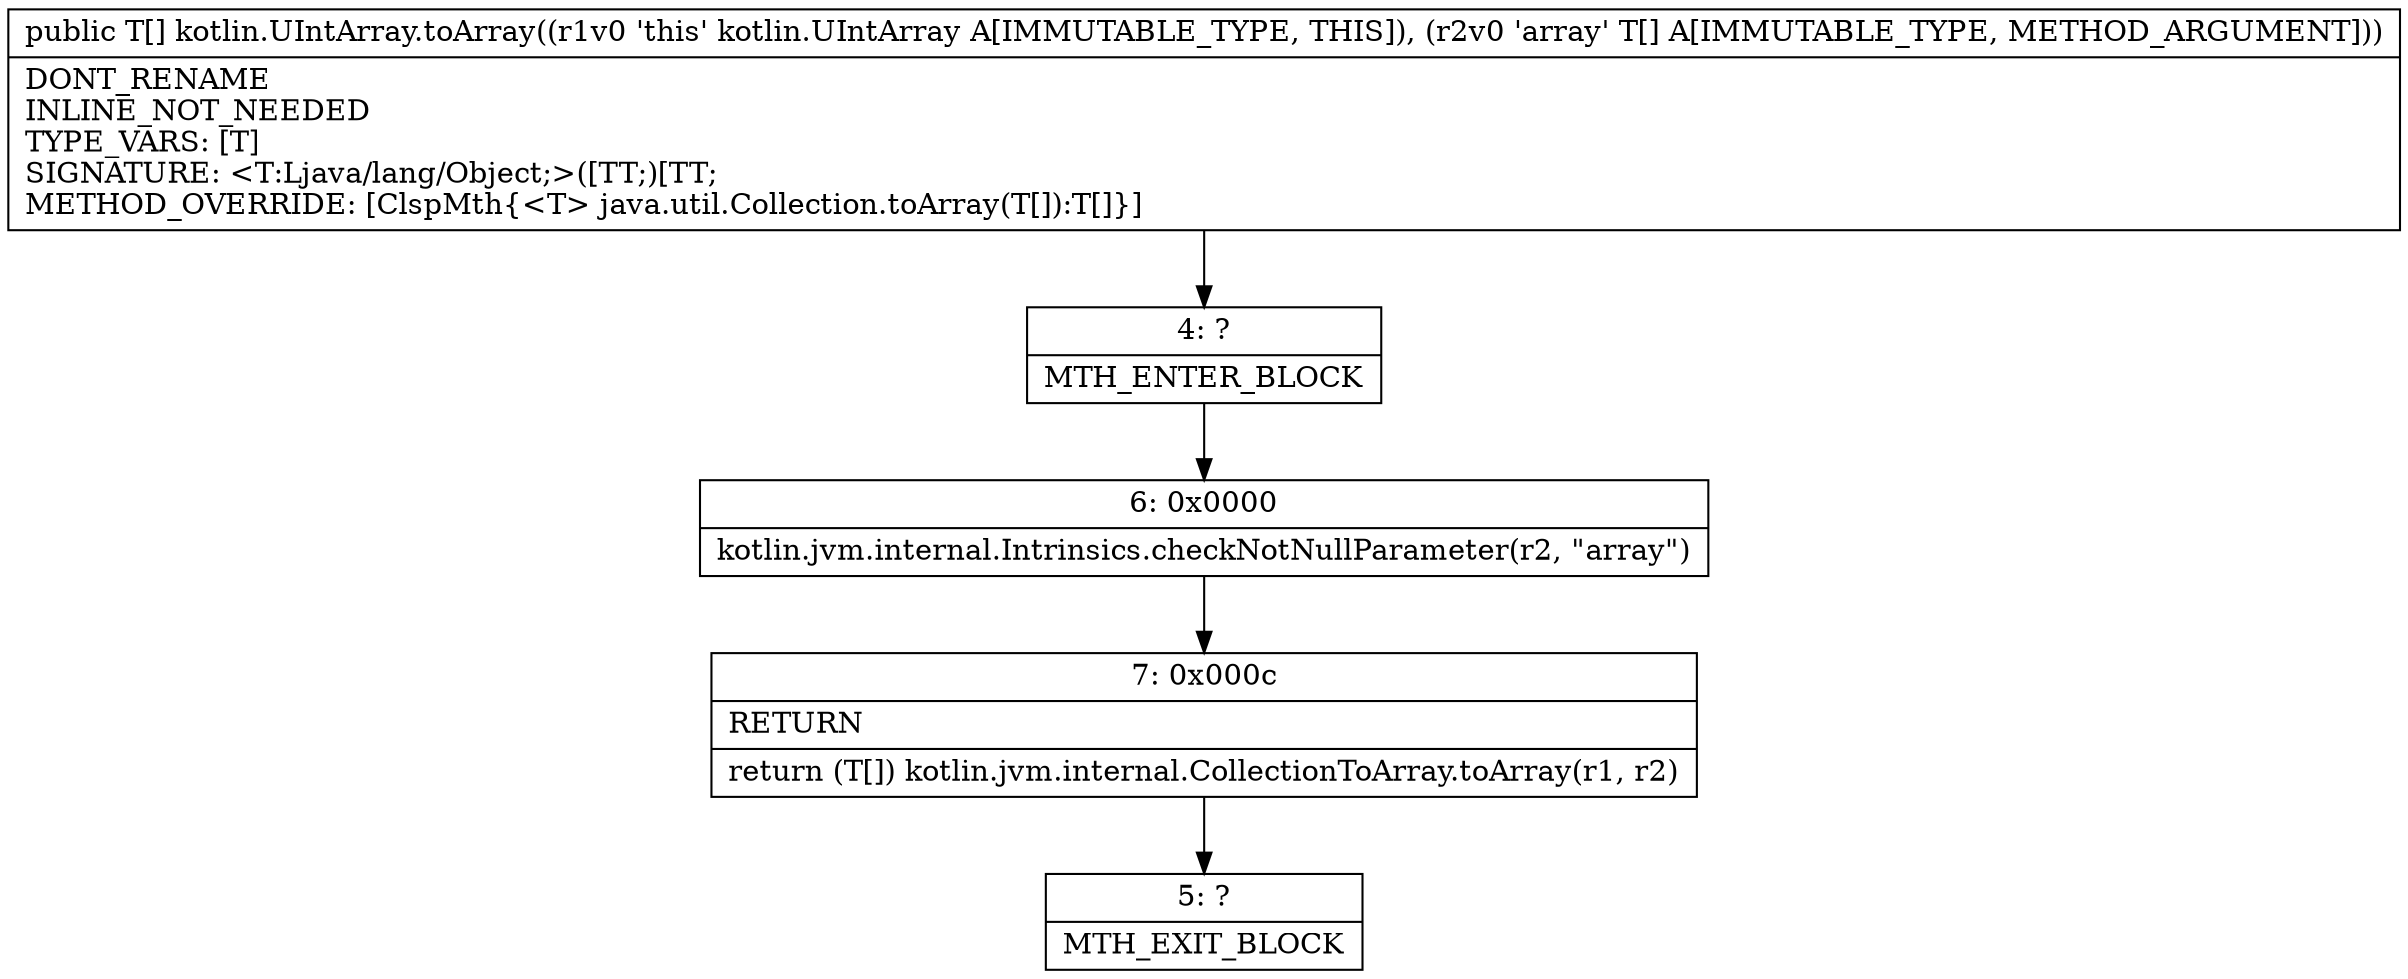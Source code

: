 digraph "CFG forkotlin.UIntArray.toArray([Ljava\/lang\/Object;)[Ljava\/lang\/Object;" {
Node_4 [shape=record,label="{4\:\ ?|MTH_ENTER_BLOCK\l}"];
Node_6 [shape=record,label="{6\:\ 0x0000|kotlin.jvm.internal.Intrinsics.checkNotNullParameter(r2, \"array\")\l}"];
Node_7 [shape=record,label="{7\:\ 0x000c|RETURN\l|return (T[]) kotlin.jvm.internal.CollectionToArray.toArray(r1, r2)\l}"];
Node_5 [shape=record,label="{5\:\ ?|MTH_EXIT_BLOCK\l}"];
MethodNode[shape=record,label="{public T[] kotlin.UIntArray.toArray((r1v0 'this' kotlin.UIntArray A[IMMUTABLE_TYPE, THIS]), (r2v0 'array' T[] A[IMMUTABLE_TYPE, METHOD_ARGUMENT]))  | DONT_RENAME\lINLINE_NOT_NEEDED\lTYPE_VARS: [T]\lSIGNATURE: \<T:Ljava\/lang\/Object;\>([TT;)[TT;\lMETHOD_OVERRIDE: [ClspMth\{\<T\> java.util.Collection.toArray(T[]):T[]\}]\l}"];
MethodNode -> Node_4;Node_4 -> Node_6;
Node_6 -> Node_7;
Node_7 -> Node_5;
}

